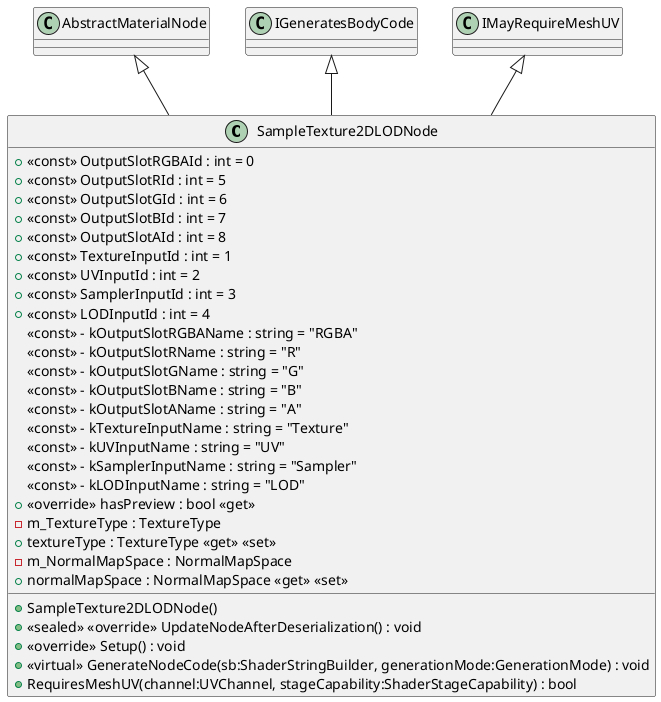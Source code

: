 @startuml
class SampleTexture2DLODNode {
    + <<const>> OutputSlotRGBAId : int = 0
    + <<const>> OutputSlotRId : int = 5
    + <<const>> OutputSlotGId : int = 6
    + <<const>> OutputSlotBId : int = 7
    + <<const>> OutputSlotAId : int = 8
    + <<const>> TextureInputId : int = 1
    + <<const>> UVInputId : int = 2
    + <<const>> SamplerInputId : int = 3
    + <<const>> LODInputId : int = 4
    <<const>> - kOutputSlotRGBAName : string = "RGBA"
    <<const>> - kOutputSlotRName : string = "R"
    <<const>> - kOutputSlotGName : string = "G"
    <<const>> - kOutputSlotBName : string = "B"
    <<const>> - kOutputSlotAName : string = "A"
    <<const>> - kTextureInputName : string = "Texture"
    <<const>> - kUVInputName : string = "UV"
    <<const>> - kSamplerInputName : string = "Sampler"
    <<const>> - kLODInputName : string = "LOD"
    + <<override>> hasPreview : bool <<get>>
    + SampleTexture2DLODNode()
    - m_TextureType : TextureType
    + textureType : TextureType <<get>> <<set>>
    - m_NormalMapSpace : NormalMapSpace
    + normalMapSpace : NormalMapSpace <<get>> <<set>>
    + <<sealed>> <<override>> UpdateNodeAfterDeserialization() : void
    + <<override>> Setup() : void
    + <<virtual>> GenerateNodeCode(sb:ShaderStringBuilder, generationMode:GenerationMode) : void
    + RequiresMeshUV(channel:UVChannel, stageCapability:ShaderStageCapability) : bool
}
AbstractMaterialNode <|-- SampleTexture2DLODNode
IGeneratesBodyCode <|-- SampleTexture2DLODNode
IMayRequireMeshUV <|-- SampleTexture2DLODNode
@enduml
